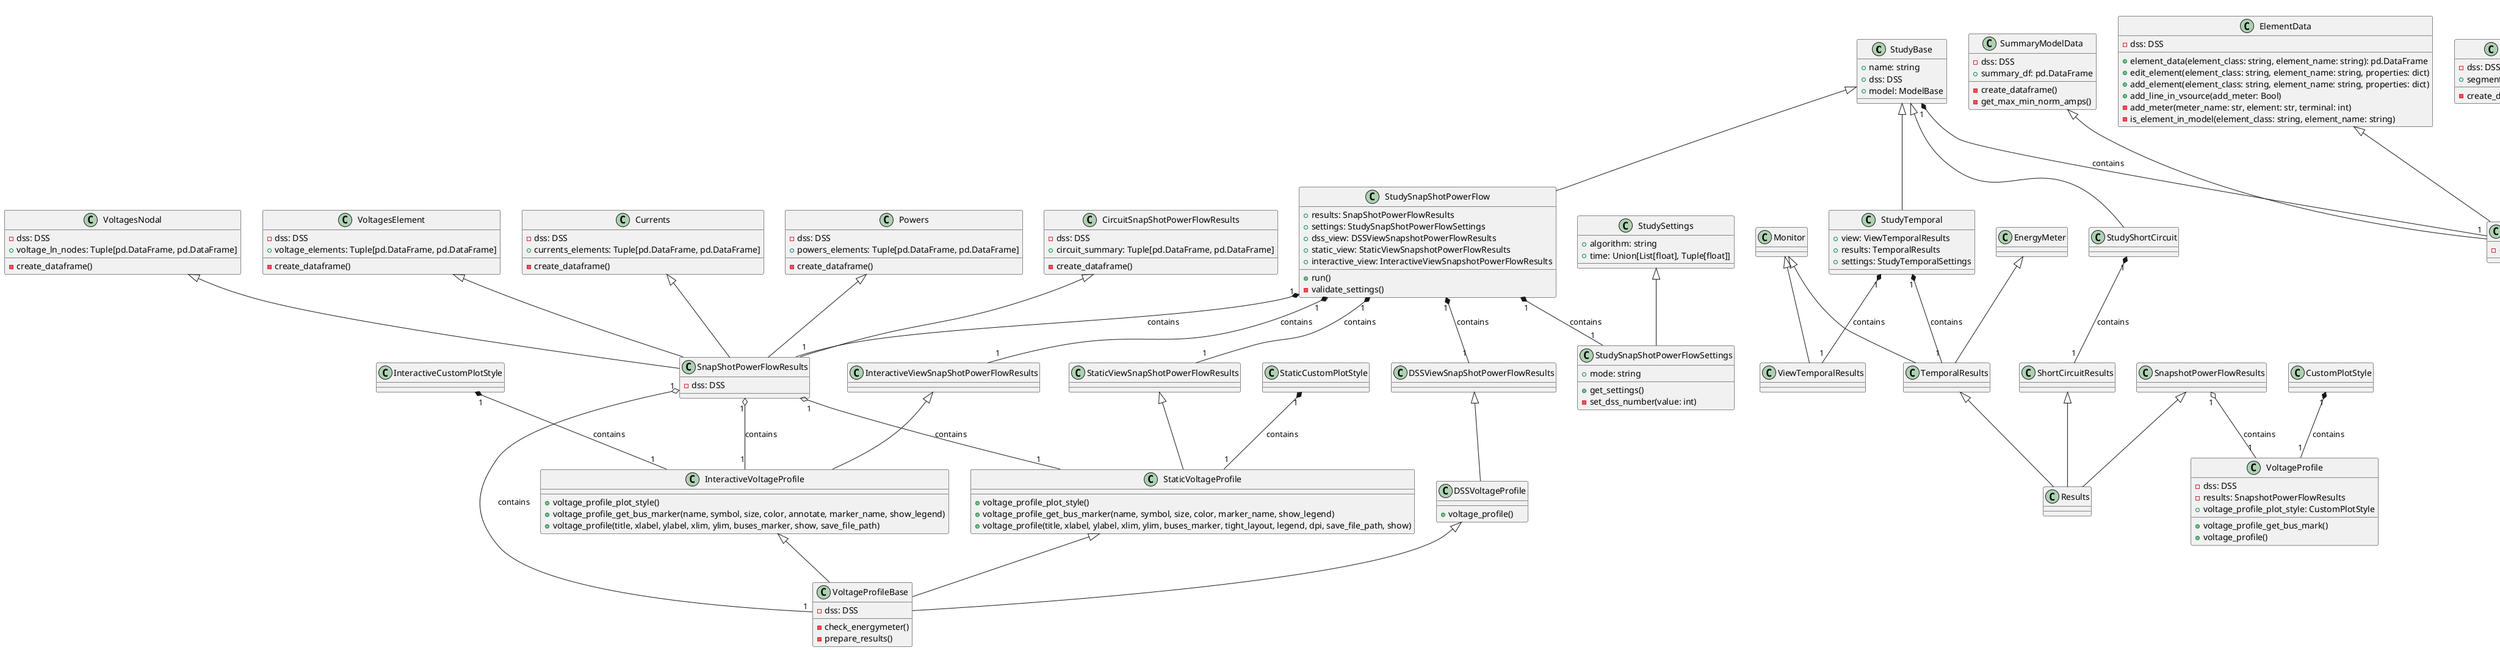 @startuml
'https://plantuml.com/class-diagram

StudyBase <|-- StudySnapShotPowerFlow
StudyBase <|-- StudyShortCircuit
StudyBase <|-- StudyTemporal

StudyBase "1" *-- "1" ModelBase : contains
ElementDataDFs <|-- ModelBase
BusesDataDF <|-- ModelBase
SummaryModelData <|-- ModelBase
ElementData <|-- ModelBase
SegmentsDF <|-- ModelBase
ModelUtils <|-- ModelBase

VoltagesNodal <|-- SnapShotPowerFlowResults
VoltagesElement <|-- SnapShotPowerFlowResults
Currents <|-- SnapShotPowerFlowResults
Powers <|-- SnapShotPowerFlowResults
CircuitSnapShotPowerFlowResults <|-- SnapShotPowerFlowResults

EnergyMeter <|-- TemporalResults
Monitor <|-- TemporalResults
Monitor <|-- ViewTemporalResults

SnapshotPowerFlowResults <|-- Results
TemporalResults <|-- Results
ShortCircuitResults <|-- Results

StudySnapShotPowerFlow "1" *-- "1" SnapShotPowerFlowResults : contains
StudySnapShotPowerFlow "1" *-- "1" StudySnapShotPowerFlowSettings : contains
StudySnapShotPowerFlow "1" *-- "1" DSSViewSnapShotPowerFlowResults : contains
StudySnapShotPowerFlow "1" *-- "1" StaticViewSnapShotPowerFlowResults : contains
StudySnapShotPowerFlow "1" *-- "1" InteractiveViewSnapShotPowerFlowResults : contains

DSSViewSnapShotPowerFlowResults <|-- DSSVoltageProfile
StaticViewSnapShotPowerFlowResults <|-- StaticVoltageProfile
InteractiveViewSnapShotPowerFlowResults <|-- InteractiveVoltageProfile

DSSVoltageProfile <|-- VoltageProfileBase
InteractiveVoltageProfile <|-- VoltageProfileBase
StaticVoltageProfile <|-- VoltageProfileBase

InteractiveCustomPlotStyle "1" *-- "1" InteractiveVoltageProfile : contains
StaticCustomPlotStyle "1" *-- "1" StaticVoltageProfile : contains


StudyShortCircuit "1" *-- "1" ShortCircuitResults : contains

SnapShotPowerFlowResults "1" o-- "1" VoltageProfileBase : contains
SnapShotPowerFlowResults "1" o-- "1" StaticVoltageProfile : contains
SnapShotPowerFlowResults "1" o-- "1" InteractiveVoltageProfile : contains

StudyTemporal "1" *-- "1" TemporalResults : contains
StudyTemporal "1" *-- "1" ViewTemporalResults : contains

'VoltageProfile <|-- ViewSnapShotPowerFlowResults
'ViewSnapShotPowerFlowResults "1" o-- "1" SnapshotPowerFlowResults : contains
'ViewTemporalResults "1" o-- "1" TemporalResults : contains
'
'
'ViewSnapshotPowerFlowResults <|-- ViewResults
'ViewTemporalResults <|-- ViewResults
'ViewResults "1" o-- "1" Results : contains

StudySettings <|-- StudySnapShotPowerFlowSettings

CustomPlotStyle "1" *-- "1" VoltageProfile : contains
SnapshotPowerFlowResults "1" o-- "1" VoltageProfile : contains

class DSSUtils {
    -dss: DSS

    +compile_dss(dss_file: string)
    +solve_snapshot(control_mode: string, max_control_iter: int)
    +dss_command(command: string)
}

class StudyBase {
    +name: string
    +dss: DSS
    +model: ModelBase
}


class StudySnapShotPowerFlow {
    +results: SnapShotPowerFlowResults
    +settings: StudySnapShotPowerFlowSettings
    +dss_view: DSSViewSnapshotPowerFlowResults
    +static_view: StaticViewSnapshotPowerFlowResults
    +interactive_view: InteractiveViewSnapshotPowerFlowResults
    +run()
    -validate_settings()
}

class StudySnapShotPowerFlowSettings {
    +mode: string
    +get_settings()
    -set_dss_number(value: int)
}

class StudySettings {
    +algorithm: string
    +time: Union[List[float], Tuple[float]]
}


class StudyTemporal {
    +view: ViewTemporalResults
    +results: TemporalResults
    +settings: StudyTemporalSettings
}

class ModelBase {
    -dss: DSS
}

class ElementDataDFs {
    -dss: DSS
    +lines_df: pd.DataFrame
    +transformers_df: pd.DataFrame
    +meters_df: pd.DataFrame
    +generators_df: pd.DataFrame
    +vsources_df: pd.DataFrame
    +regcontrols_df: pd.DataFrame
    +loads_df: pd.DataFrame

    -create_dataframe(element: DSS.Element)
}

class BusesDataDF {
    -dss: DSS
    +buses_df: pd.DataFrame

    -create_dataframe()
}

class SummaryModelData {
    -dss: DSS
    +summary_df: pd.DataFrame

    -create_dataframe()
    -get_max_min_norm_amps()
}

class ElementData {
    -dss: DSS
    +element_data(element_class: string, element_name: string): pd.DataFrame
    +edit_element(element_class: string, element_name: string, properties: dict)
    +add_element(element_class: string, element_name: string, properties: dict)
    +add_line_in_vsource(add_meter: Bool)
    -add_meter(meter_name: str, element: str, terminal: int)
    -is_element_in_model(element_class: string, element_name: string)
}

class SegmentsDF {
    -dss: DSS
    +segments_df: pd.DataFrame

    -create_dataframe()
}

class ModelUtils {
    -dss: DSS
    +is_element_in_model(element_class: str, element_name: str): Bool
    +disable_elements_type(element_type: str)
}

class SnapShotPowerFlowResults {
    -dss: DSS
}

class VoltagesNodal {
    -dss: DSS
    +voltage_ln_nodes: Tuple[pd.DataFrame, pd.DataFrame]

    -create_dataframe()
}

class VoltagesElement {
    -dss: DSS
    +voltage_elements: Tuple[pd.DataFrame, pd.DataFrame]

    -create_dataframe()
}

class Currents {
    -dss: DSS
    +currents_elements: Tuple[pd.DataFrame, pd.DataFrame]

    -create_dataframe()
}

class Powers {
    -dss: DSS
    +powers_elements: Tuple[pd.DataFrame, pd.DataFrame]

    -create_dataframe()
}

class CircuitSnapShotPowerFlowResults {
    -dss: DSS
    +circuit_summary: Tuple[pd.DataFrame, pd.DataFrame]

    -create_dataframe()
}


class VoltageProfile {
    -dss: DSS
    -results: SnapshotPowerFlowResults
    + voltage_profile_plot_style: CustomPlotStyle
    + voltage_profile_get_bus_mark()
    + voltage_profile()
}


class DSSVoltageProfile {
    +voltage_profile()

}

class StaticVoltageProfile {
    +voltage_profile_plot_style()
    +voltage_profile_get_bus_marker(name, symbol, size, color, marker_name, show_legend)
    +voltage_profile(title, xlabel, ylabel, xlim, ylim, buses_marker, tight_layout, legend, dpi, save_file_path, show)
}


class InteractiveVoltageProfile {
    +voltage_profile_plot_style()
    +voltage_profile_get_bus_marker(name, symbol, size, color, annotate, marker_name, show_legend)
    +voltage_profile(title, xlabel, ylabel, xlim, ylim, buses_marker, show, save_file_path)
}

class VoltageProfileBase {
    -dss: DSS
    -check_energymeter()
    -prepare_results()

}

@enduml
